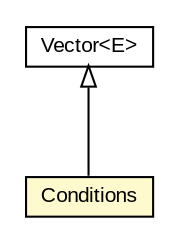 #!/usr/local/bin/dot
#
# Class diagram 
# Generated by UMLGraph version 5.3 (http://www.umlgraph.org/)
#

digraph G {
	edge [fontname="arial",fontsize=10,labelfontname="arial",labelfontsize=10];
	node [fontname="arial",fontsize=10,shape=plaintext];
	nodesep=0.25;
	ranksep=0.5;
	// context.arch.storage.Conditions
	c34761 [label=<<table title="context.arch.storage.Conditions" border="0" cellborder="1" cellspacing="0" cellpadding="2" port="p" bgcolor="lemonChiffon" href="./Conditions.html">
		<tr><td><table border="0" cellspacing="0" cellpadding="1">
<tr><td align="center" balign="center"> Conditions </td></tr>
		</table></td></tr>
		</table>>, fontname="arial", fontcolor="black", fontsize=10.0];
	//context.arch.storage.Conditions extends java.util.Vector<context.arch.storage.Condition>
	c35103:p -> c34761:p [dir=back,arrowtail=empty];
	// java.util.Vector<E>
	c35103 [label=<<table title="java.util.Vector" border="0" cellborder="1" cellspacing="0" cellpadding="2" port="p" href="http://java.sun.com/j2se/1.4.2/docs/api/java/util/Vector.html">
		<tr><td><table border="0" cellspacing="0" cellpadding="1">
<tr><td align="center" balign="center"> Vector&lt;E&gt; </td></tr>
		</table></td></tr>
		</table>>, fontname="arial", fontcolor="black", fontsize=10.0];
}

